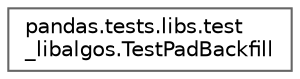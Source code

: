 digraph "Graphical Class Hierarchy"
{
 // LATEX_PDF_SIZE
  bgcolor="transparent";
  edge [fontname=Helvetica,fontsize=10,labelfontname=Helvetica,labelfontsize=10];
  node [fontname=Helvetica,fontsize=10,shape=box,height=0.2,width=0.4];
  rankdir="LR";
  Node0 [id="Node000000",label="pandas.tests.libs.test\l_libalgos.TestPadBackfill",height=0.2,width=0.4,color="grey40", fillcolor="white", style="filled",URL="$d0/d53/classpandas_1_1tests_1_1libs_1_1test__libalgos_1_1TestPadBackfill.html",tooltip=" "];
}
